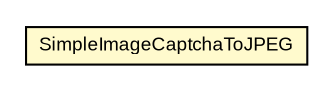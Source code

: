 #!/usr/local/bin/dot
#
# Class diagram 
# Generated by UmlGraph version 4.6 (http://www.spinellis.gr/sw/umlgraph)
#

digraph G {
	edge [fontname="arial",fontsize=10,labelfontname="arial",labelfontsize=10];
	node [fontname="arial",fontsize=10,shape=plaintext];
	// com.octo.captcha.engine.image.utils.SimpleImageCaptchaToJPEG
	c15245 [label=<<table border="0" cellborder="1" cellspacing="0" cellpadding="2" port="p" bgcolor="lemonChiffon" href="./SimpleImageCaptchaToJPEG.html">
		<tr><td><table border="0" cellspacing="0" cellpadding="1">
			<tr><td> SimpleImageCaptchaToJPEG </td></tr>
		</table></td></tr>
		</table>>, fontname="arial", fontcolor="black", fontsize=9.0];
}

